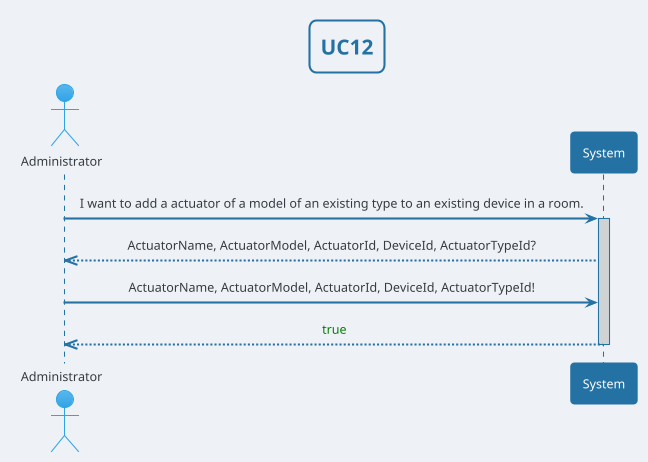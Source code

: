 @startuml
'https://plantuml.com/sequence-diagram

!theme cerulean
skinparam backgroundColor #EEF2F7
skinparam titleBorderRoundCorner 15
skinparam titleBorderThickness 2
skinparam titleBorderColor #2471A3
skinparam titleFontColor #2471A3
skinparam sequenceArrowThickness 2
skinparam defaultTextAlignment center
skinparam sequenceParticipantBorderThickness 2
skinparam sequenceParticipantFontColor white
skinparam sequenceLifeLineBorderColor #2471A3
skinparam sequenceLifeLineBorderThickness 1.5
skinparam sequenceParticipantBackgroundColor #2471A3
skinparam sequenceParticipantBorderColor #2471A3
skinparam ArrowColor #2471A3
skinparam ArrowThickness 2
skinparam sequenceLifeLineBackgroundColor #D0D3D4

TITLE "UC12"
actor Administrator
participant "System" as System

Administrator -> System : I want to add a actuator of a model of an existing type to an existing device in a room.
activate System
System -->> Administrator :ActuatorName, ActuatorModel, ActuatorId, DeviceId, ActuatorTypeId?
Administrator -> System : ActuatorName, ActuatorModel, ActuatorId, DeviceId, ActuatorTypeId!
System -->> Administrator :  <font color=green>true</font>
deactivate System

@enduml